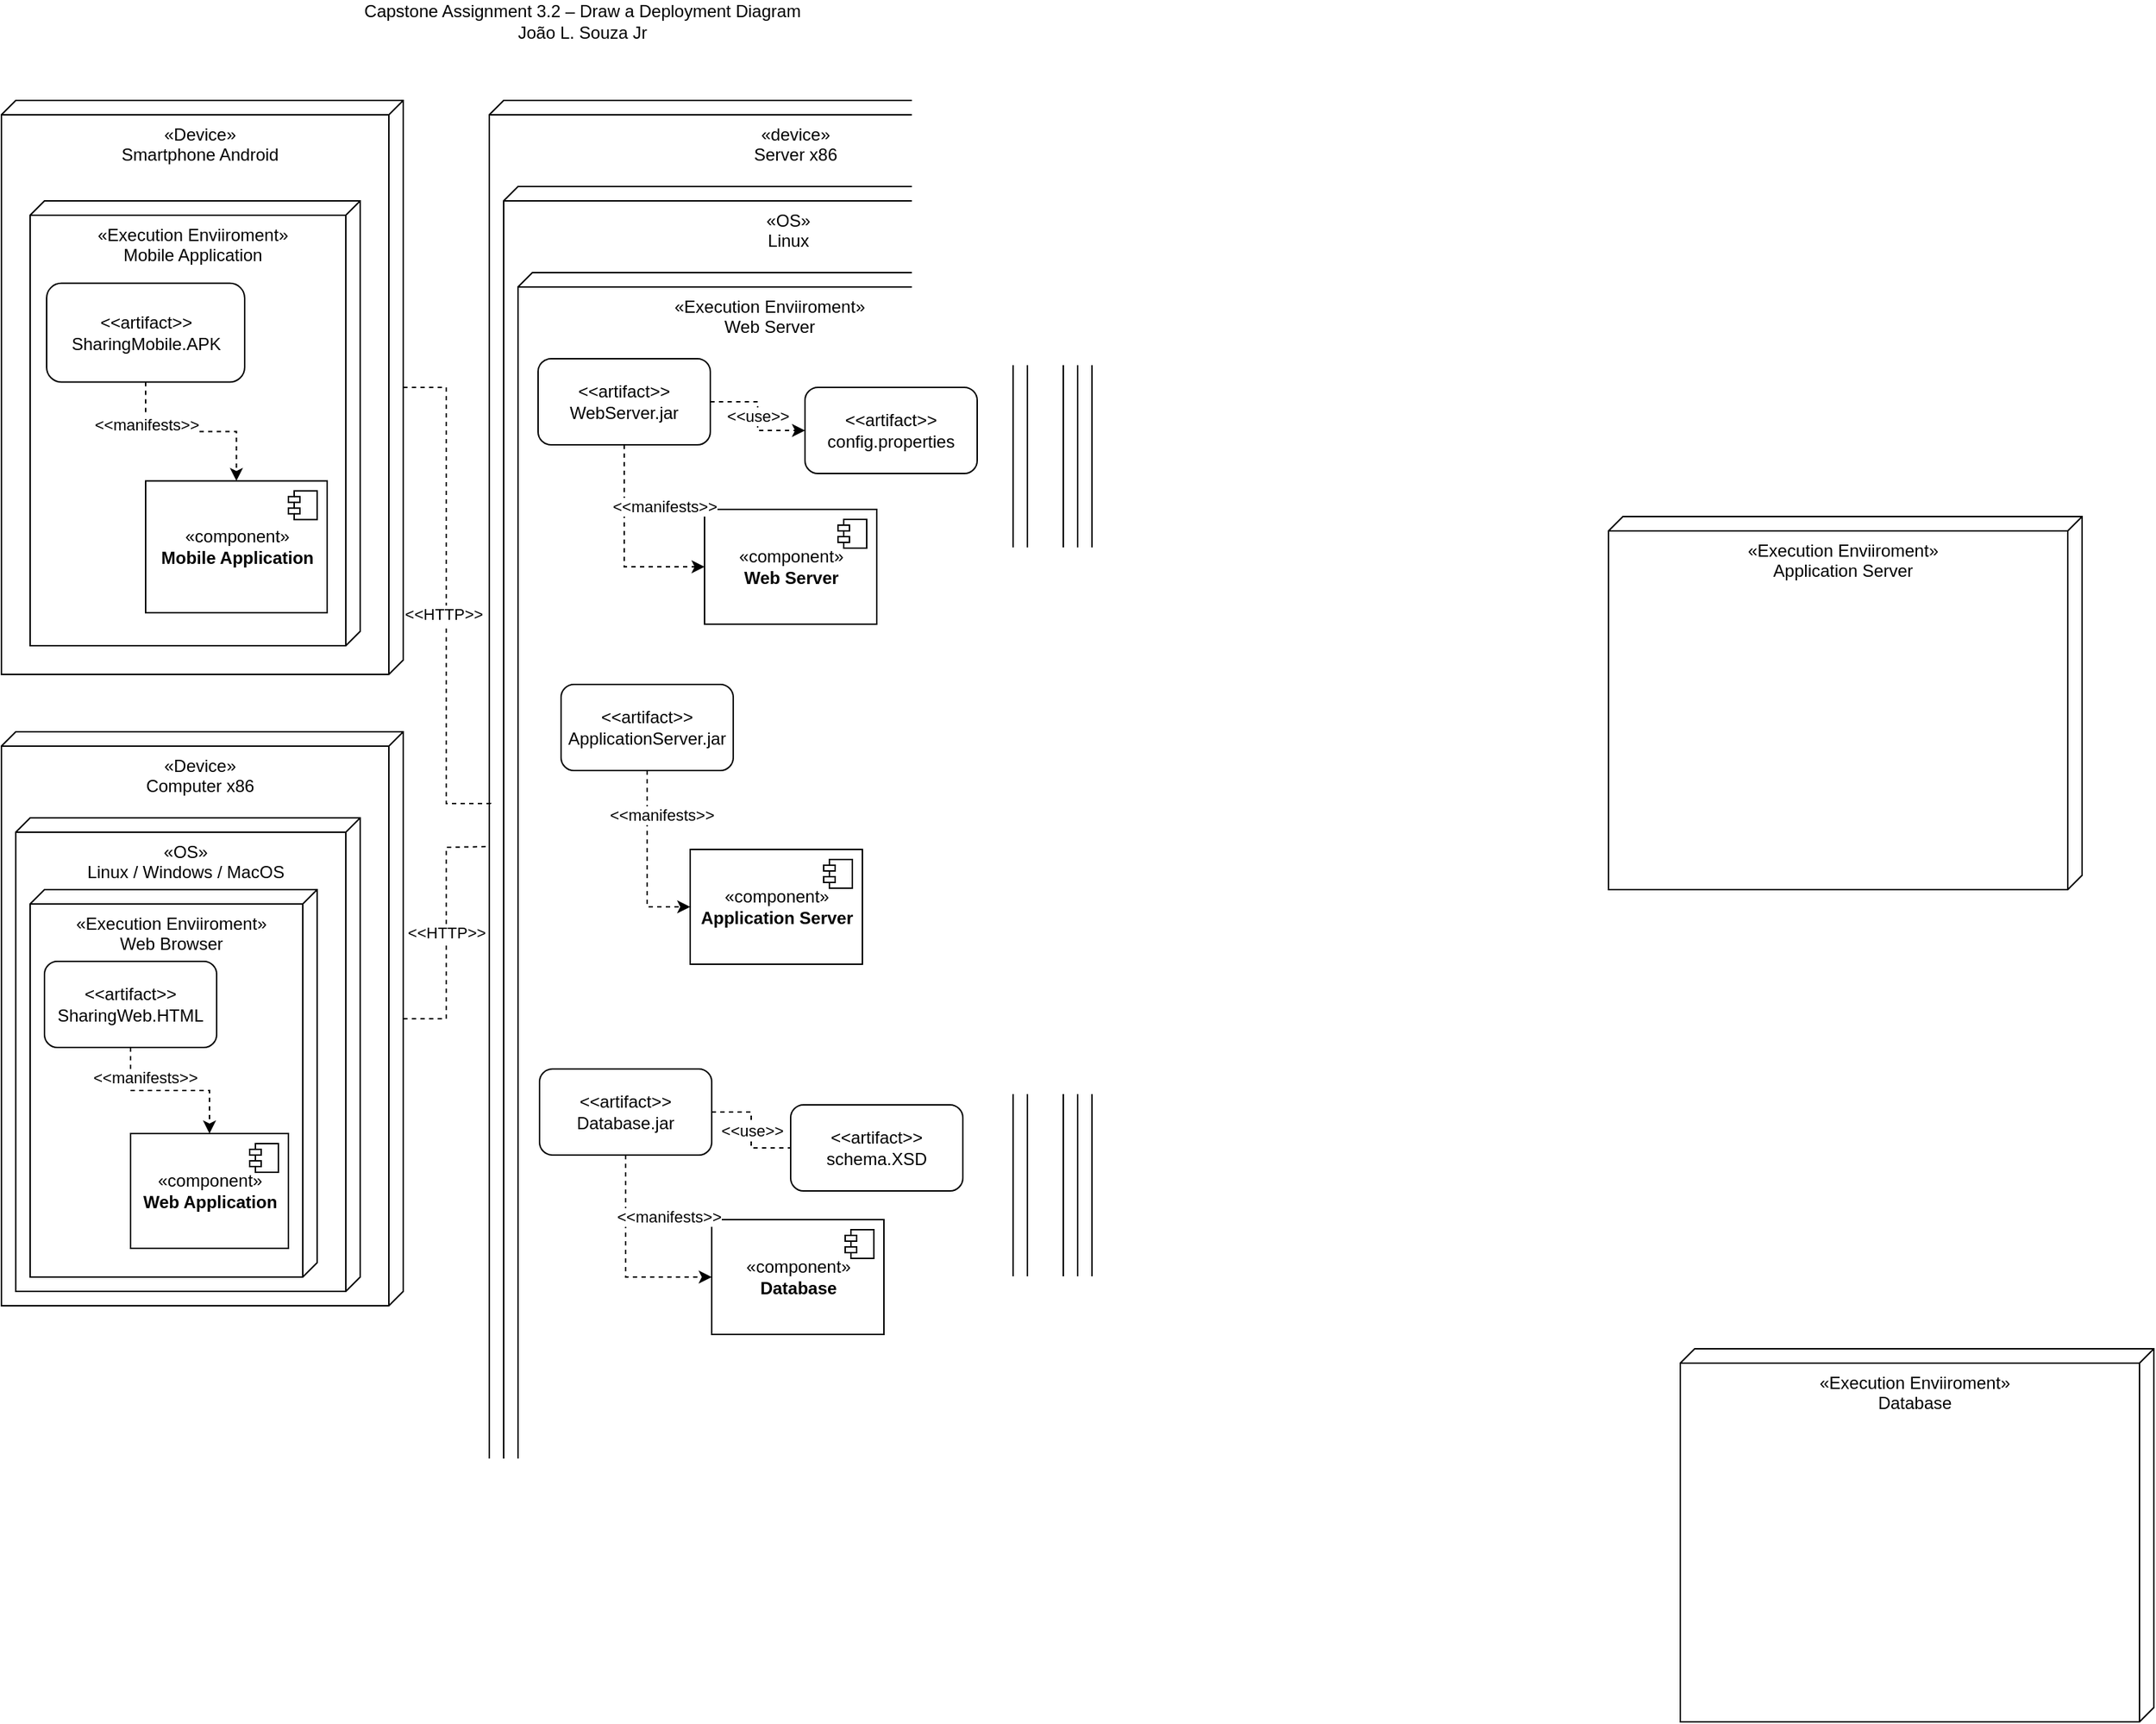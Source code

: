 <mxfile version="14.1.8" type="device"><diagram id="EunpG4Ls58BwmW6LSdeb" name="Page-1"><mxGraphModel dx="1120" dy="936" grid="1" gridSize="10" guides="1" tooltips="1" connect="1" arrows="1" fold="1" page="1" pageScale="1" pageWidth="827" pageHeight="1169" math="0" shadow="0"><root><mxCell id="0"/><mxCell id="1" parent="0"/><mxCell id="0sKjD4piSveo_Sg58c9W-10" value="«device»&lt;br&gt;Server x86" style="verticalAlign=top;align=center;shape=cube;size=10;direction=south;html=1;boundedLbl=1;spacingLeft=5;" vertex="1" parent="1"><mxGeometry x="380" y="80" width="430" height="1040" as="geometry"/></mxCell><mxCell id="0sKjD4piSveo_Sg58c9W-50" value="«OS»&lt;br&gt;Linux" style="verticalAlign=top;align=center;shape=cube;size=10;direction=south;html=1;boundedLbl=1;spacingLeft=5;" vertex="1" parent="1"><mxGeometry x="390" y="140" width="400" height="960" as="geometry"/></mxCell><mxCell id="0sKjD4piSveo_Sg58c9W-56" value="&amp;lt;&amp;lt;HTTP&amp;gt;&amp;gt;" style="edgeStyle=orthogonalEdgeStyle;rounded=0;orthogonalLoop=1;jettySize=auto;html=1;dashed=1;endArrow=none;endFill=0;" edge="1" parent="1" source="0sKjD4piSveo_Sg58c9W-7"><mxGeometry relative="1" as="geometry"><mxPoint x="380" y="600" as="targetPoint"/></mxGeometry></mxCell><mxCell id="0sKjD4piSveo_Sg58c9W-7" value="«Device»&lt;br&gt;Computer x86" style="verticalAlign=top;align=center;shape=cube;size=10;direction=south;html=1;boundedLbl=1;spacingLeft=5;" vertex="1" parent="1"><mxGeometry x="40" y="520" width="280" height="400" as="geometry"/></mxCell><mxCell id="0sKjD4piSveo_Sg58c9W-26" value="«OS»&lt;br&gt;Linux / Windows / MacOS" style="verticalAlign=top;align=center;shape=cube;size=10;direction=south;html=1;boundedLbl=1;spacingLeft=5;" vertex="1" parent="1"><mxGeometry x="50" y="580" width="240" height="330" as="geometry"/></mxCell><mxCell id="0sKjD4piSveo_Sg58c9W-55" style="edgeStyle=orthogonalEdgeStyle;rounded=0;orthogonalLoop=1;jettySize=auto;html=1;dashed=1;endArrow=none;endFill=0;entryX=0.473;entryY=0.998;entryDx=0;entryDy=0;entryPerimeter=0;" edge="1" parent="1" source="0sKjD4piSveo_Sg58c9W-11" target="0sKjD4piSveo_Sg58c9W-10"><mxGeometry relative="1" as="geometry"><mxPoint x="370" y="570" as="targetPoint"/><Array as="points"><mxPoint x="350" y="280"/><mxPoint x="350" y="570"/><mxPoint x="381" y="570"/></Array></mxGeometry></mxCell><mxCell id="0sKjD4piSveo_Sg58c9W-57" value="&amp;lt;&amp;lt;HTTP&amp;gt;&amp;gt;" style="edgeLabel;html=1;align=center;verticalAlign=middle;resizable=0;points=[];" vertex="1" connectable="0" parent="0sKjD4piSveo_Sg58c9W-55"><mxGeometry x="0.063" y="-2" relative="1" as="geometry"><mxPoint as="offset"/></mxGeometry></mxCell><mxCell id="0sKjD4piSveo_Sg58c9W-11" value="«Device»&lt;br&gt;Smartphone Android" style="verticalAlign=top;align=center;shape=cube;size=10;direction=south;html=1;boundedLbl=1;spacingLeft=5;" vertex="1" parent="1"><mxGeometry x="40" y="80" width="280" height="400" as="geometry"/></mxCell><mxCell id="RA93ceqT-Urf-bvAxSKa-9" value="Capstone Assignment 3.2 – Draw a Deployment Diagram&lt;br&gt;João L. Souza Jr" style="text;html=1;strokeColor=none;fillColor=none;align=center;verticalAlign=middle;whiteSpace=wrap;rounded=0;" parent="1" vertex="1"><mxGeometry x="240" y="10" width="410" height="30" as="geometry"/></mxCell><mxCell id="0sKjD4piSveo_Sg58c9W-29" value="" style="group" vertex="1" connectable="0" parent="1"><mxGeometry x="60" y="150" width="230" height="310" as="geometry"/></mxCell><mxCell id="0sKjD4piSveo_Sg58c9W-9" value="«Execution Enviiroment»&lt;br&gt;Mobile Application" style="verticalAlign=top;align=center;shape=cube;size=10;direction=south;html=1;boundedLbl=1;spacingLeft=5;" vertex="1" parent="0sKjD4piSveo_Sg58c9W-29"><mxGeometry width="230.0" height="310" as="geometry"/></mxCell><mxCell id="INnictdCEcrldO6E3aPS-16" value="«component»&lt;br&gt;&lt;b&gt;Mobile Application&lt;/b&gt;" style="html=1;dropTarget=0;" parent="0sKjD4piSveo_Sg58c9W-29" vertex="1"><mxGeometry x="80.5" y="195.185" width="126.5" height="91.852" as="geometry"/></mxCell><mxCell id="INnictdCEcrldO6E3aPS-17" value="" style="shape=module;jettyWidth=8;jettyHeight=4;" parent="INnictdCEcrldO6E3aPS-16" vertex="1"><mxGeometry x="1" width="20" height="20" relative="1" as="geometry"><mxPoint x="-27" y="7" as="offset"/></mxGeometry></mxCell><mxCell id="0sKjD4piSveo_Sg58c9W-22" value="&amp;lt;&amp;lt;manifests&amp;gt;&amp;gt;" style="edgeStyle=orthogonalEdgeStyle;rounded=0;orthogonalLoop=1;jettySize=auto;html=1;dashed=1;" edge="1" parent="0sKjD4piSveo_Sg58c9W-29" source="0sKjD4piSveo_Sg58c9W-18" target="INnictdCEcrldO6E3aPS-16"><mxGeometry x="-0.556" relative="1" as="geometry"><mxPoint as="offset"/></mxGeometry></mxCell><mxCell id="0sKjD4piSveo_Sg58c9W-18" value="&amp;lt;&amp;lt;artifact&amp;gt;&amp;gt;&lt;br&gt;SharingMobile.APK" style="rounded=1;whiteSpace=wrap;html=1;" vertex="1" parent="0sKjD4piSveo_Sg58c9W-29"><mxGeometry x="11.5" y="57.407" width="138" height="68.889" as="geometry"/></mxCell><mxCell id="0sKjD4piSveo_Sg58c9W-30" value="" style="group" vertex="1" connectable="0" parent="1"><mxGeometry x="60" y="630" width="200" height="270" as="geometry"/></mxCell><mxCell id="0sKjD4piSveo_Sg58c9W-27" value="«Execution Enviiroment»&lt;br&gt;Web Browser" style="verticalAlign=top;align=center;shape=cube;size=10;direction=south;html=1;boundedLbl=1;spacingLeft=5;" vertex="1" parent="0sKjD4piSveo_Sg58c9W-30"><mxGeometry width="200" height="270" as="geometry"/></mxCell><mxCell id="0sKjD4piSveo_Sg58c9W-19" value="&amp;lt;&amp;lt;artifact&amp;gt;&amp;gt;&lt;br&gt;SharingWeb.HTML" style="rounded=1;whiteSpace=wrap;html=1;" vertex="1" parent="0sKjD4piSveo_Sg58c9W-30"><mxGeometry x="10" y="50" width="120" height="60" as="geometry"/></mxCell><mxCell id="0sKjD4piSveo_Sg58c9W-23" value="«component»&lt;br&gt;&lt;b&gt;Web Application&lt;/b&gt;" style="html=1;dropTarget=0;" vertex="1" parent="0sKjD4piSveo_Sg58c9W-30"><mxGeometry x="70" y="170" width="110" height="80" as="geometry"/></mxCell><mxCell id="0sKjD4piSveo_Sg58c9W-24" value="" style="shape=module;jettyWidth=8;jettyHeight=4;" vertex="1" parent="0sKjD4piSveo_Sg58c9W-23"><mxGeometry x="1" width="20" height="20" relative="1" as="geometry"><mxPoint x="-27" y="7" as="offset"/></mxGeometry></mxCell><mxCell id="0sKjD4piSveo_Sg58c9W-25" value="&amp;lt;&amp;lt;manifests&amp;gt;&amp;gt;" style="edgeStyle=orthogonalEdgeStyle;rounded=0;orthogonalLoop=1;jettySize=auto;html=1;dashed=1;" edge="1" parent="0sKjD4piSveo_Sg58c9W-30" source="0sKjD4piSveo_Sg58c9W-19" target="0sKjD4piSveo_Sg58c9W-23"><mxGeometry x="-0.643" y="10" relative="1" as="geometry"><mxPoint as="offset"/></mxGeometry></mxCell><mxCell id="0sKjD4piSveo_Sg58c9W-28" value="«Execution Enviiroment»&lt;br&gt;Web Server" style="verticalAlign=top;align=center;shape=cube;size=10;direction=south;html=1;boundedLbl=1;spacingLeft=5;" vertex="1" parent="1"><mxGeometry x="400" y="200" width="355" height="887" as="geometry"/></mxCell><mxCell id="0sKjD4piSveo_Sg58c9W-40" value="«Execution Enviiroment»&lt;br&gt;&lt;span&gt;Application Server&lt;/span&gt;" style="verticalAlign=top;align=center;shape=cube;size=10;direction=south;html=1;boundedLbl=1;spacingLeft=5;" vertex="1" parent="1"><mxGeometry x="1160" y="370" width="330" height="260" as="geometry"/></mxCell><mxCell id="0sKjD4piSveo_Sg58c9W-41" value="«component»&lt;br&gt;&lt;b&gt;Application Server&lt;/b&gt;" style="html=1;dropTarget=0;" vertex="1" parent="1"><mxGeometry x="520" y="602" width="120" height="80" as="geometry"/></mxCell><mxCell id="0sKjD4piSveo_Sg58c9W-42" value="" style="shape=module;jettyWidth=8;jettyHeight=4;" vertex="1" parent="0sKjD4piSveo_Sg58c9W-41"><mxGeometry x="1" width="20" height="20" relative="1" as="geometry"><mxPoint x="-27" y="7" as="offset"/></mxGeometry></mxCell><mxCell id="0sKjD4piSveo_Sg58c9W-43" value="&lt;font face=&quot;helvetica&quot;&gt;&amp;lt;&amp;lt;manifests&amp;gt;&amp;gt;&lt;/font&gt;" style="edgeStyle=orthogonalEdgeStyle;rounded=0;orthogonalLoop=1;jettySize=auto;html=1;entryX=0;entryY=0.5;entryDx=0;entryDy=0;dashed=1;" edge="1" parent="1" source="0sKjD4piSveo_Sg58c9W-44" target="0sKjD4piSveo_Sg58c9W-41"><mxGeometry x="-470" y="142" as="geometry"><mxPoint x="-5" y="-17" as="offset"/></mxGeometry></mxCell><mxCell id="0sKjD4piSveo_Sg58c9W-44" value="&amp;lt;&amp;lt;artifact&amp;gt;&amp;gt;&lt;br&gt;ApplicationServer.jar" style="rounded=1;whiteSpace=wrap;html=1;" vertex="1" parent="1"><mxGeometry x="430" y="487" width="120" height="60" as="geometry"/></mxCell><mxCell id="INnictdCEcrldO6E3aPS-20" value="«component»&lt;br&gt;&lt;b&gt;Web Server&lt;/b&gt;" style="html=1;dropTarget=0;" parent="1" vertex="1"><mxGeometry x="530" y="365" width="120" height="80" as="geometry"/></mxCell><mxCell id="INnictdCEcrldO6E3aPS-21" value="" style="shape=module;jettyWidth=8;jettyHeight=4;" parent="INnictdCEcrldO6E3aPS-20" vertex="1"><mxGeometry x="1" width="20" height="20" relative="1" as="geometry"><mxPoint x="-27" y="7" as="offset"/></mxGeometry></mxCell><mxCell id="0sKjD4piSveo_Sg58c9W-32" value="&lt;font face=&quot;helvetica&quot;&gt;&amp;lt;&amp;lt;manifests&amp;gt;&amp;gt;&lt;/font&gt;" style="edgeStyle=orthogonalEdgeStyle;rounded=0;orthogonalLoop=1;jettySize=auto;html=1;entryX=0;entryY=0.5;entryDx=0;entryDy=0;dashed=1;" edge="1" parent="1" source="0sKjD4piSveo_Sg58c9W-14" target="INnictdCEcrldO6E3aPS-20"><mxGeometry x="430" y="260" as="geometry"><mxPoint as="offset"/></mxGeometry></mxCell><mxCell id="0sKjD4piSveo_Sg58c9W-52" value="&amp;lt;&amp;lt;use&amp;gt;&amp;gt;" style="edgeStyle=orthogonalEdgeStyle;rounded=0;orthogonalLoop=1;jettySize=auto;html=1;dashed=1;" edge="1" parent="1" source="0sKjD4piSveo_Sg58c9W-14" target="0sKjD4piSveo_Sg58c9W-31"><mxGeometry relative="1" as="geometry"/></mxCell><mxCell id="0sKjD4piSveo_Sg58c9W-14" value="&amp;lt;&amp;lt;artifact&amp;gt;&amp;gt;&lt;br&gt;WebServer.jar" style="rounded=1;whiteSpace=wrap;html=1;" vertex="1" parent="1"><mxGeometry x="414" y="260" width="120" height="60" as="geometry"/></mxCell><mxCell id="0sKjD4piSveo_Sg58c9W-31" value="&amp;lt;&amp;lt;artifact&amp;gt;&amp;gt;&lt;br&gt;config.properties" style="rounded=1;whiteSpace=wrap;html=1;" vertex="1" parent="1"><mxGeometry x="600" y="280" width="120" height="60" as="geometry"/></mxCell><mxCell id="0sKjD4piSveo_Sg58c9W-34" value="«Execution Enviiroment»&lt;br&gt;Database" style="verticalAlign=top;align=center;shape=cube;size=10;direction=south;html=1;boundedLbl=1;spacingLeft=5;" vertex="1" parent="1"><mxGeometry x="1210" y="950" width="330" height="260" as="geometry"/></mxCell><mxCell id="0sKjD4piSveo_Sg58c9W-35" value="«component»&lt;br&gt;&lt;b&gt;Database&lt;/b&gt;" style="html=1;dropTarget=0;" vertex="1" parent="1"><mxGeometry x="535" y="860" width="120" height="80" as="geometry"/></mxCell><mxCell id="0sKjD4piSveo_Sg58c9W-36" value="" style="shape=module;jettyWidth=8;jettyHeight=4;" vertex="1" parent="0sKjD4piSveo_Sg58c9W-35"><mxGeometry x="1" width="20" height="20" relative="1" as="geometry"><mxPoint x="-27" y="7" as="offset"/></mxGeometry></mxCell><mxCell id="0sKjD4piSveo_Sg58c9W-37" value="&lt;font face=&quot;helvetica&quot;&gt;&amp;lt;&amp;lt;manifests&amp;gt;&amp;gt;&lt;/font&gt;" style="edgeStyle=orthogonalEdgeStyle;rounded=0;orthogonalLoop=1;jettySize=auto;html=1;entryX=0;entryY=0.5;entryDx=0;entryDy=0;dashed=1;" edge="1" parent="1" source="0sKjD4piSveo_Sg58c9W-38" target="0sKjD4piSveo_Sg58c9W-35"><mxGeometry x="415" y="700" as="geometry"><mxPoint as="offset"/></mxGeometry></mxCell><mxCell id="0sKjD4piSveo_Sg58c9W-54" value="&amp;lt;&amp;lt;use&amp;gt;&amp;gt;" style="edgeStyle=orthogonalEdgeStyle;rounded=0;orthogonalLoop=1;jettySize=auto;html=1;dashed=1;endArrow=none;endFill=0;" edge="1" parent="1" source="0sKjD4piSveo_Sg58c9W-38" target="0sKjD4piSveo_Sg58c9W-39"><mxGeometry relative="1" as="geometry"/></mxCell><mxCell id="0sKjD4piSveo_Sg58c9W-38" value="&amp;lt;&amp;lt;artifact&amp;gt;&amp;gt;&lt;br&gt;Database.jar" style="rounded=1;whiteSpace=wrap;html=1;" vertex="1" parent="1"><mxGeometry x="415" y="755" width="120" height="60" as="geometry"/></mxCell><mxCell id="0sKjD4piSveo_Sg58c9W-39" value="&amp;lt;&amp;lt;artifact&amp;gt;&amp;gt;&lt;br&gt;schema.XSD" style="rounded=1;whiteSpace=wrap;html=1;" vertex="1" parent="1"><mxGeometry x="590" y="780" width="120" height="60" as="geometry"/></mxCell></root></mxGraphModel></diagram></mxfile>